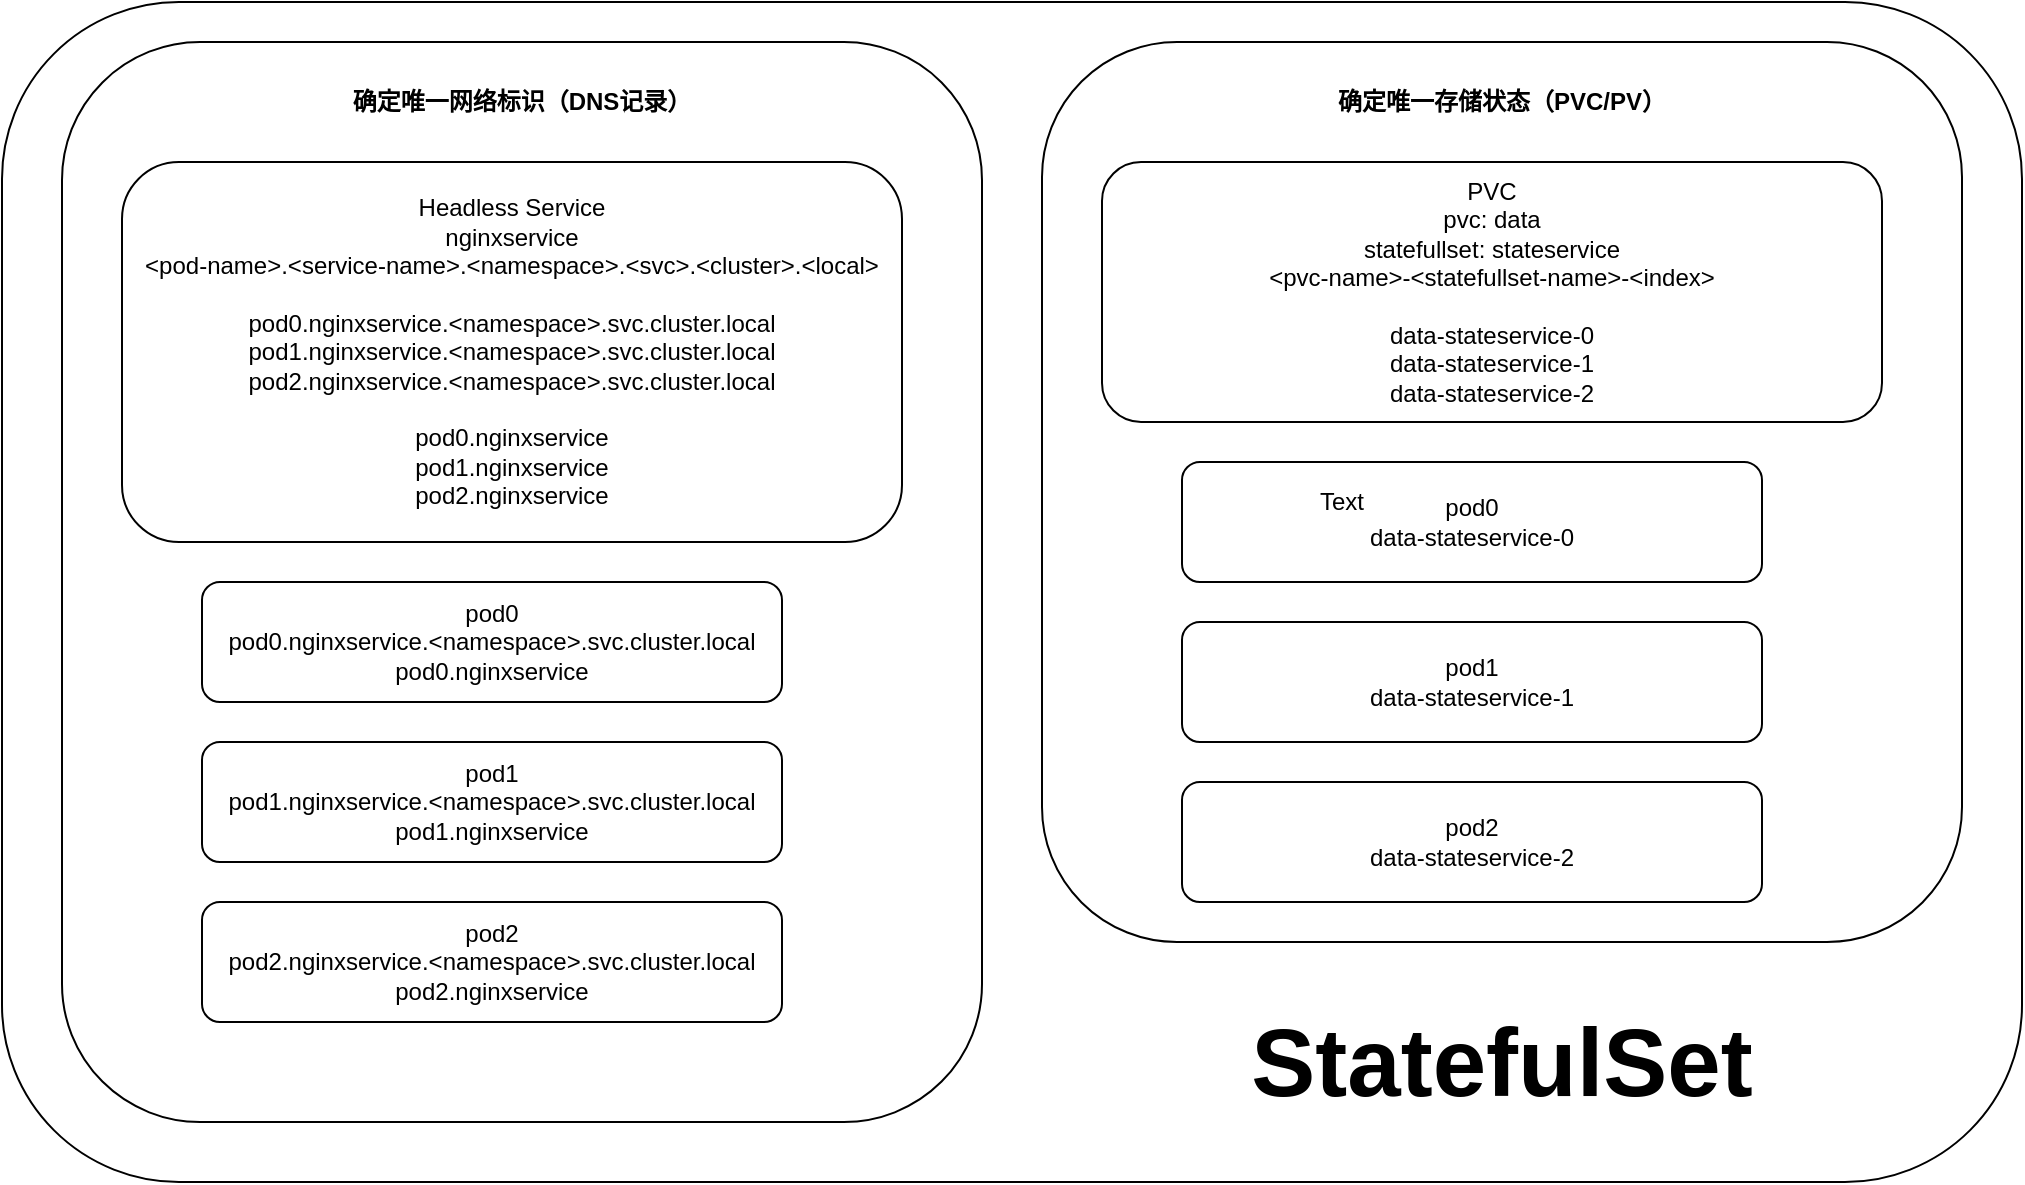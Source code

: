 <mxfile version="13.7.9" type="device"><diagram id="Mg6JGAXxv9HmELZNAH05" name="Page-1"><mxGraphModel dx="1662" dy="822" grid="1" gridSize="10" guides="1" tooltips="1" connect="1" arrows="1" fold="1" page="1" pageScale="1" pageWidth="850" pageHeight="1100" math="0" shadow="0"><root><mxCell id="0"/><mxCell id="1" parent="0"/><mxCell id="f2EMmhti7GmQV50KgxAZ-21" value="" style="group" vertex="1" connectable="0" parent="1"><mxGeometry x="370" y="255" width="1010" height="590" as="geometry"/></mxCell><mxCell id="f2EMmhti7GmQV50KgxAZ-18" value="" style="rounded=1;whiteSpace=wrap;html=1;" vertex="1" parent="f2EMmhti7GmQV50KgxAZ-21"><mxGeometry width="1010" height="590" as="geometry"/></mxCell><mxCell id="f2EMmhti7GmQV50KgxAZ-7" value="" style="rounded=1;whiteSpace=wrap;html=1;" vertex="1" parent="f2EMmhti7GmQV50KgxAZ-21"><mxGeometry x="30" y="20" width="460" height="540" as="geometry"/></mxCell><mxCell id="f2EMmhti7GmQV50KgxAZ-1" value="Headless Service&lt;br&gt;nginxservice&lt;br&gt;&amp;lt;pod-name&amp;gt;.&amp;lt;service-name&amp;gt;.&amp;lt;namespace&amp;gt;.&amp;lt;svc&amp;gt;.&amp;lt;cluster&amp;gt;.&amp;lt;local&amp;gt;&lt;br&gt;&lt;br&gt;pod0.nginxservice.&amp;lt;namespace&amp;gt;.svc.cluster.local&lt;br&gt;pod1.nginxservice.&amp;lt;namespace&amp;gt;.svc.cluster.local&lt;br&gt;pod2.nginxservice.&amp;lt;namespace&amp;gt;.svc.cluster.local&lt;br&gt;&lt;br&gt;pod0.nginxservice&lt;br&gt;pod1.nginxservice&lt;br&gt;pod2.nginxservice" style="rounded=1;whiteSpace=wrap;html=1;" vertex="1" parent="f2EMmhti7GmQV50KgxAZ-21"><mxGeometry x="60" y="80" width="390" height="190" as="geometry"/></mxCell><mxCell id="f2EMmhti7GmQV50KgxAZ-2" value="pod0&lt;br&gt;pod0.nginxservice.&amp;lt;namespace&amp;gt;.svc.cluster.local&lt;br&gt;pod0.nginxservice" style="rounded=1;whiteSpace=wrap;html=1;" vertex="1" parent="f2EMmhti7GmQV50KgxAZ-21"><mxGeometry x="100" y="290" width="290" height="60" as="geometry"/></mxCell><mxCell id="f2EMmhti7GmQV50KgxAZ-5" value="pod1&lt;br&gt;pod1.nginxservice.&amp;lt;namespace&amp;gt;.svc.cluster.local&lt;br&gt;pod1.nginxservice" style="rounded=1;whiteSpace=wrap;html=1;" vertex="1" parent="f2EMmhti7GmQV50KgxAZ-21"><mxGeometry x="100" y="370" width="290" height="60" as="geometry"/></mxCell><mxCell id="f2EMmhti7GmQV50KgxAZ-6" value="pod2&lt;br&gt;pod2.nginxservice.&amp;lt;namespace&amp;gt;.svc.cluster.local&lt;br&gt;pod2.nginxservice" style="rounded=1;whiteSpace=wrap;html=1;" vertex="1" parent="f2EMmhti7GmQV50KgxAZ-21"><mxGeometry x="100" y="450" width="290" height="60" as="geometry"/></mxCell><mxCell id="f2EMmhti7GmQV50KgxAZ-8" value="&lt;b&gt;确定唯一网络标识（DNS记录）&lt;/b&gt;" style="text;html=1;strokeColor=none;fillColor=none;align=center;verticalAlign=middle;whiteSpace=wrap;rounded=0;" vertex="1" parent="f2EMmhti7GmQV50KgxAZ-21"><mxGeometry x="90" y="40" width="340" height="20" as="geometry"/></mxCell><mxCell id="f2EMmhti7GmQV50KgxAZ-11" value="" style="rounded=1;whiteSpace=wrap;html=1;" vertex="1" parent="f2EMmhti7GmQV50KgxAZ-21"><mxGeometry x="520" y="20" width="460" height="450" as="geometry"/></mxCell><mxCell id="f2EMmhti7GmQV50KgxAZ-12" value="PVC&lt;br&gt;pvc: data&lt;br&gt;statefullset: stateservice&lt;br&gt;&amp;lt;pvc-name&amp;gt;-&amp;lt;statefullset-name&amp;gt;-&amp;lt;index&amp;gt;&lt;br&gt;&lt;br&gt;data-stateservice-0&lt;br&gt;data-stateservice-1&lt;br&gt;data-stateservice-2" style="rounded=1;whiteSpace=wrap;html=1;" vertex="1" parent="f2EMmhti7GmQV50KgxAZ-21"><mxGeometry x="550" y="80" width="390" height="130" as="geometry"/></mxCell><mxCell id="f2EMmhti7GmQV50KgxAZ-13" value="pod0&lt;br&gt;data-stateservice-0" style="rounded=1;whiteSpace=wrap;html=1;" vertex="1" parent="f2EMmhti7GmQV50KgxAZ-21"><mxGeometry x="590" y="230" width="290" height="60" as="geometry"/></mxCell><mxCell id="f2EMmhti7GmQV50KgxAZ-14" value="pod1&lt;br&gt;data-stateservice-1" style="rounded=1;whiteSpace=wrap;html=1;" vertex="1" parent="f2EMmhti7GmQV50KgxAZ-21"><mxGeometry x="590" y="310" width="290" height="60" as="geometry"/></mxCell><mxCell id="f2EMmhti7GmQV50KgxAZ-15" value="pod2&lt;br&gt;data-stateservice-2" style="rounded=1;whiteSpace=wrap;html=1;" vertex="1" parent="f2EMmhti7GmQV50KgxAZ-21"><mxGeometry x="590" y="390" width="290" height="60" as="geometry"/></mxCell><mxCell id="f2EMmhti7GmQV50KgxAZ-16" value="&lt;b&gt;确定唯一存储状态（PVC/PV）&lt;/b&gt;" style="text;html=1;strokeColor=none;fillColor=none;align=center;verticalAlign=middle;whiteSpace=wrap;rounded=0;" vertex="1" parent="f2EMmhti7GmQV50KgxAZ-21"><mxGeometry x="580" y="40" width="340" height="20" as="geometry"/></mxCell><mxCell id="f2EMmhti7GmQV50KgxAZ-19" value="Text" style="text;html=1;strokeColor=none;fillColor=none;align=center;verticalAlign=middle;whiteSpace=wrap;rounded=0;" vertex="1" parent="f2EMmhti7GmQV50KgxAZ-21"><mxGeometry x="650" y="240" width="40" height="20" as="geometry"/></mxCell><mxCell id="f2EMmhti7GmQV50KgxAZ-20" value="&lt;b&gt;&lt;font style=&quot;font-size: 48px&quot;&gt;StatefulSet&lt;/font&gt;&lt;/b&gt;" style="text;html=1;strokeColor=none;fillColor=none;align=center;verticalAlign=middle;whiteSpace=wrap;rounded=0;" vertex="1" parent="f2EMmhti7GmQV50KgxAZ-21"><mxGeometry x="610" y="500" width="280" height="60" as="geometry"/></mxCell></root></mxGraphModel></diagram></mxfile>